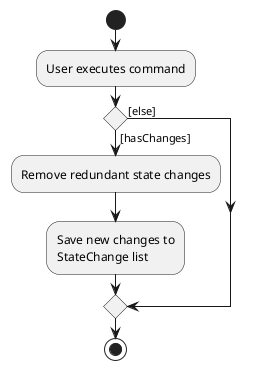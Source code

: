 @startuml
start
:User executes command;

'Since the beta syntax does not support placing the condition outside the
'diamond we place it as the true branch instead.

if () then ([hasChanges])
    :Remove redundant state changes;
    :Save new changes to
    StateChange list;
else ([else])
endif
stop
@enduml